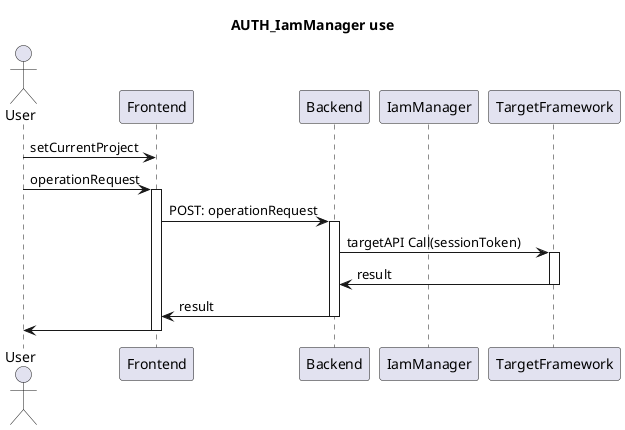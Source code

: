 @startuml

title "AUTH_IamManager use"

actor User as EndUser

participant "Frontend" as front
participant "Backend" as back
participant "IamManager" as iam
participant "TargetFramework" as target

    note right
        로그인
    end note    

EndUser -> front : setCurrentProject

EndUser -> front ++: operationRequest
    front   -> back ++: POST: operationRequest
        back   -> target ++: targetAPI Call(sessionToken)

        back   <- target --: result
    front   <- back --: result
EndUser     <- front --:


@enduml
